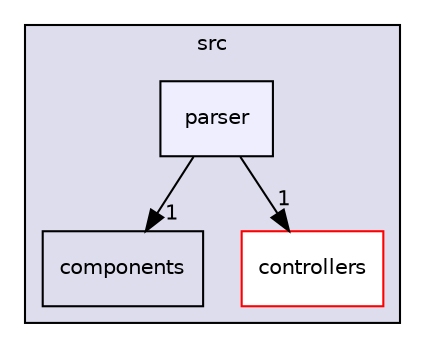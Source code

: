 digraph "src/parser" {
  compound=true
  node [ fontsize="10", fontname="Helvetica"];
  edge [ labelfontsize="10", labelfontname="Helvetica"];
  subgraph clusterdir_68267d1309a1af8e8297ef4c3efbcdba {
    graph [ bgcolor="#ddddee", pencolor="black", label="src" fontname="Helvetica", fontsize="10", URL="dir_68267d1309a1af8e8297ef4c3efbcdba.html"]
  dir_3c4c7c1a85608ccd561c026bec818e51 [shape=box label="components" URL="dir_3c4c7c1a85608ccd561c026bec818e51.html"];
  dir_bbd6674d859f4cefaacb708974cac240 [shape=box label="controllers" fillcolor="white" style="filled" color="red" URL="dir_bbd6674d859f4cefaacb708974cac240.html"];
  dir_6cd8491d143eb218b70983dbdb3c58bc [shape=box, label="parser", style="filled", fillcolor="#eeeeff", pencolor="black", URL="dir_6cd8491d143eb218b70983dbdb3c58bc.html"];
  }
  dir_6cd8491d143eb218b70983dbdb3c58bc->dir_3c4c7c1a85608ccd561c026bec818e51 [headlabel="1", labeldistance=1.5 headhref="dir_000008_000003.html"];
  dir_6cd8491d143eb218b70983dbdb3c58bc->dir_bbd6674d859f4cefaacb708974cac240 [headlabel="1", labeldistance=1.5 headhref="dir_000008_000004.html"];
}

